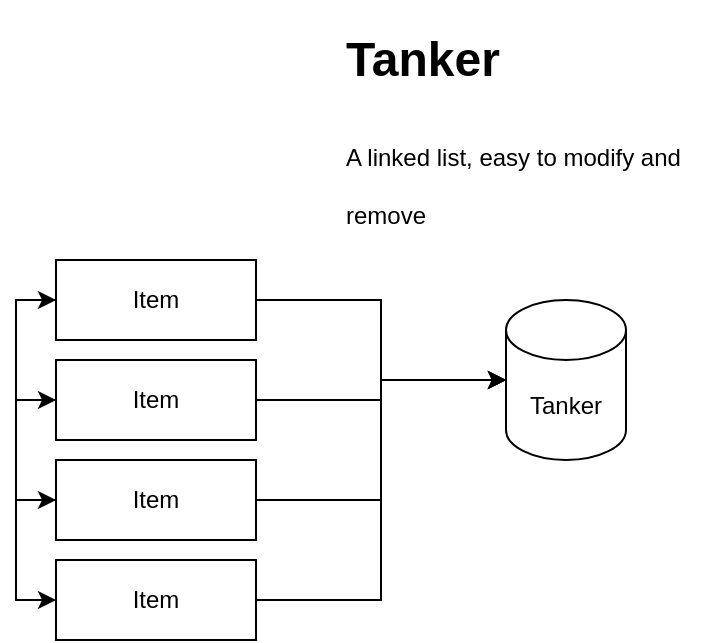 <mxfile version="14.7.4" type="embed"><diagram id="m40XYhAWxHwC4INKcP3j" name="Page-1"><mxGraphModel dx="892" dy="453" grid="1" gridSize="10" guides="1" tooltips="1" connect="1" arrows="1" fold="1" page="1" pageScale="1" pageWidth="850" pageHeight="1100" math="0" shadow="0"><root><mxCell id="0"/><mxCell id="1" parent="0"/><mxCell id="11" style="edgeStyle=orthogonalEdgeStyle;rounded=0;orthogonalLoop=1;jettySize=auto;html=1;" edge="1" parent="1" source="2" target="3"><mxGeometry relative="1" as="geometry"/></mxCell><mxCell id="15" style="edgeStyle=orthogonalEdgeStyle;rounded=0;orthogonalLoop=1;jettySize=auto;html=1;exitX=0;exitY=0.5;exitDx=0;exitDy=0;entryX=0;entryY=0.5;entryDx=0;entryDy=0;" edge="1" parent="1" source="2" target="5"><mxGeometry relative="1" as="geometry"/></mxCell><mxCell id="2" value="Item" style="rounded=0;whiteSpace=wrap;html=1;" vertex="1" parent="1"><mxGeometry x="170" y="160" width="100" height="40" as="geometry"/></mxCell><mxCell id="3" value="Tanker" style="shape=cylinder3;whiteSpace=wrap;html=1;boundedLbl=1;backgroundOutline=1;size=15;" vertex="1" parent="1"><mxGeometry x="395" y="180" width="60" height="80" as="geometry"/></mxCell><mxCell id="12" style="edgeStyle=orthogonalEdgeStyle;rounded=0;orthogonalLoop=1;jettySize=auto;html=1;" edge="1" parent="1" source="5" target="3"><mxGeometry relative="1" as="geometry"/></mxCell><mxCell id="16" style="edgeStyle=orthogonalEdgeStyle;rounded=0;orthogonalLoop=1;jettySize=auto;html=1;entryX=0;entryY=0.5;entryDx=0;entryDy=0;" edge="1" parent="1" source="5" target="6"><mxGeometry relative="1" as="geometry"><Array as="points"><mxPoint x="150" y="230"/><mxPoint x="150" y="280"/></Array></mxGeometry></mxCell><mxCell id="18" style="edgeStyle=orthogonalEdgeStyle;rounded=0;orthogonalLoop=1;jettySize=auto;html=1;entryX=0;entryY=0.5;entryDx=0;entryDy=0;" edge="1" parent="1" source="5" target="2"><mxGeometry relative="1" as="geometry"><Array as="points"><mxPoint x="150" y="230"/><mxPoint x="150" y="180"/></Array></mxGeometry></mxCell><mxCell id="5" value="Item" style="rounded=0;whiteSpace=wrap;html=1;" vertex="1" parent="1"><mxGeometry x="170" y="210" width="100" height="40" as="geometry"/></mxCell><mxCell id="13" style="edgeStyle=orthogonalEdgeStyle;rounded=0;orthogonalLoop=1;jettySize=auto;html=1;entryX=0;entryY=0.5;entryDx=0;entryDy=0;entryPerimeter=0;" edge="1" parent="1" source="6" target="3"><mxGeometry relative="1" as="geometry"/></mxCell><mxCell id="17" style="edgeStyle=orthogonalEdgeStyle;rounded=0;orthogonalLoop=1;jettySize=auto;html=1;entryX=0;entryY=0.5;entryDx=0;entryDy=0;" edge="1" parent="1" source="6" target="7"><mxGeometry relative="1" as="geometry"><Array as="points"><mxPoint x="150" y="280"/><mxPoint x="150" y="330"/></Array></mxGeometry></mxCell><mxCell id="6" value="Item" style="rounded=0;whiteSpace=wrap;html=1;" vertex="1" parent="1"><mxGeometry x="170" y="260" width="100" height="40" as="geometry"/></mxCell><mxCell id="14" style="edgeStyle=orthogonalEdgeStyle;rounded=0;orthogonalLoop=1;jettySize=auto;html=1;entryX=0;entryY=0.5;entryDx=0;entryDy=0;entryPerimeter=0;" edge="1" parent="1" source="7" target="3"><mxGeometry relative="1" as="geometry"/></mxCell><mxCell id="7" value="Item" style="rounded=0;whiteSpace=wrap;html=1;" vertex="1" parent="1"><mxGeometry x="170" y="310" width="100" height="40" as="geometry"/></mxCell><mxCell id="9" value="&lt;h1&gt;&lt;span&gt;Tanker&lt;/span&gt;&lt;/h1&gt;&lt;h1&gt;&lt;span style=&quot;font-size: 12px ; font-weight: 400&quot;&gt;A linked list, easy to modify and remove&lt;/span&gt;&lt;/h1&gt;" style="text;html=1;strokeColor=none;fillColor=none;spacing=5;spacingTop=-20;whiteSpace=wrap;overflow=hidden;rounded=0;" vertex="1" parent="1"><mxGeometry x="310" y="40" width="190" height="120" as="geometry"/></mxCell></root></mxGraphModel></diagram></mxfile>